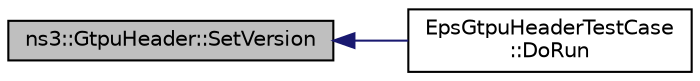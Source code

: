 digraph "ns3::GtpuHeader::SetVersion"
{
  edge [fontname="Helvetica",fontsize="10",labelfontname="Helvetica",labelfontsize="10"];
  node [fontname="Helvetica",fontsize="10",shape=record];
  rankdir="LR";
  Node1 [label="ns3::GtpuHeader::SetVersion",height=0.2,width=0.4,color="black", fillcolor="grey75", style="filled", fontcolor="black"];
  Node1 -> Node2 [dir="back",color="midnightblue",fontsize="10",style="solid"];
  Node2 [label="EpsGtpuHeaderTestCase\l::DoRun",height=0.2,width=0.4,color="black", fillcolor="white", style="filled",URL="$de/d94/classEpsGtpuHeaderTestCase.html#a49e06b747dc8a930183a544e2050034e",tooltip="Implementation to actually run this TestCase. "];
}
